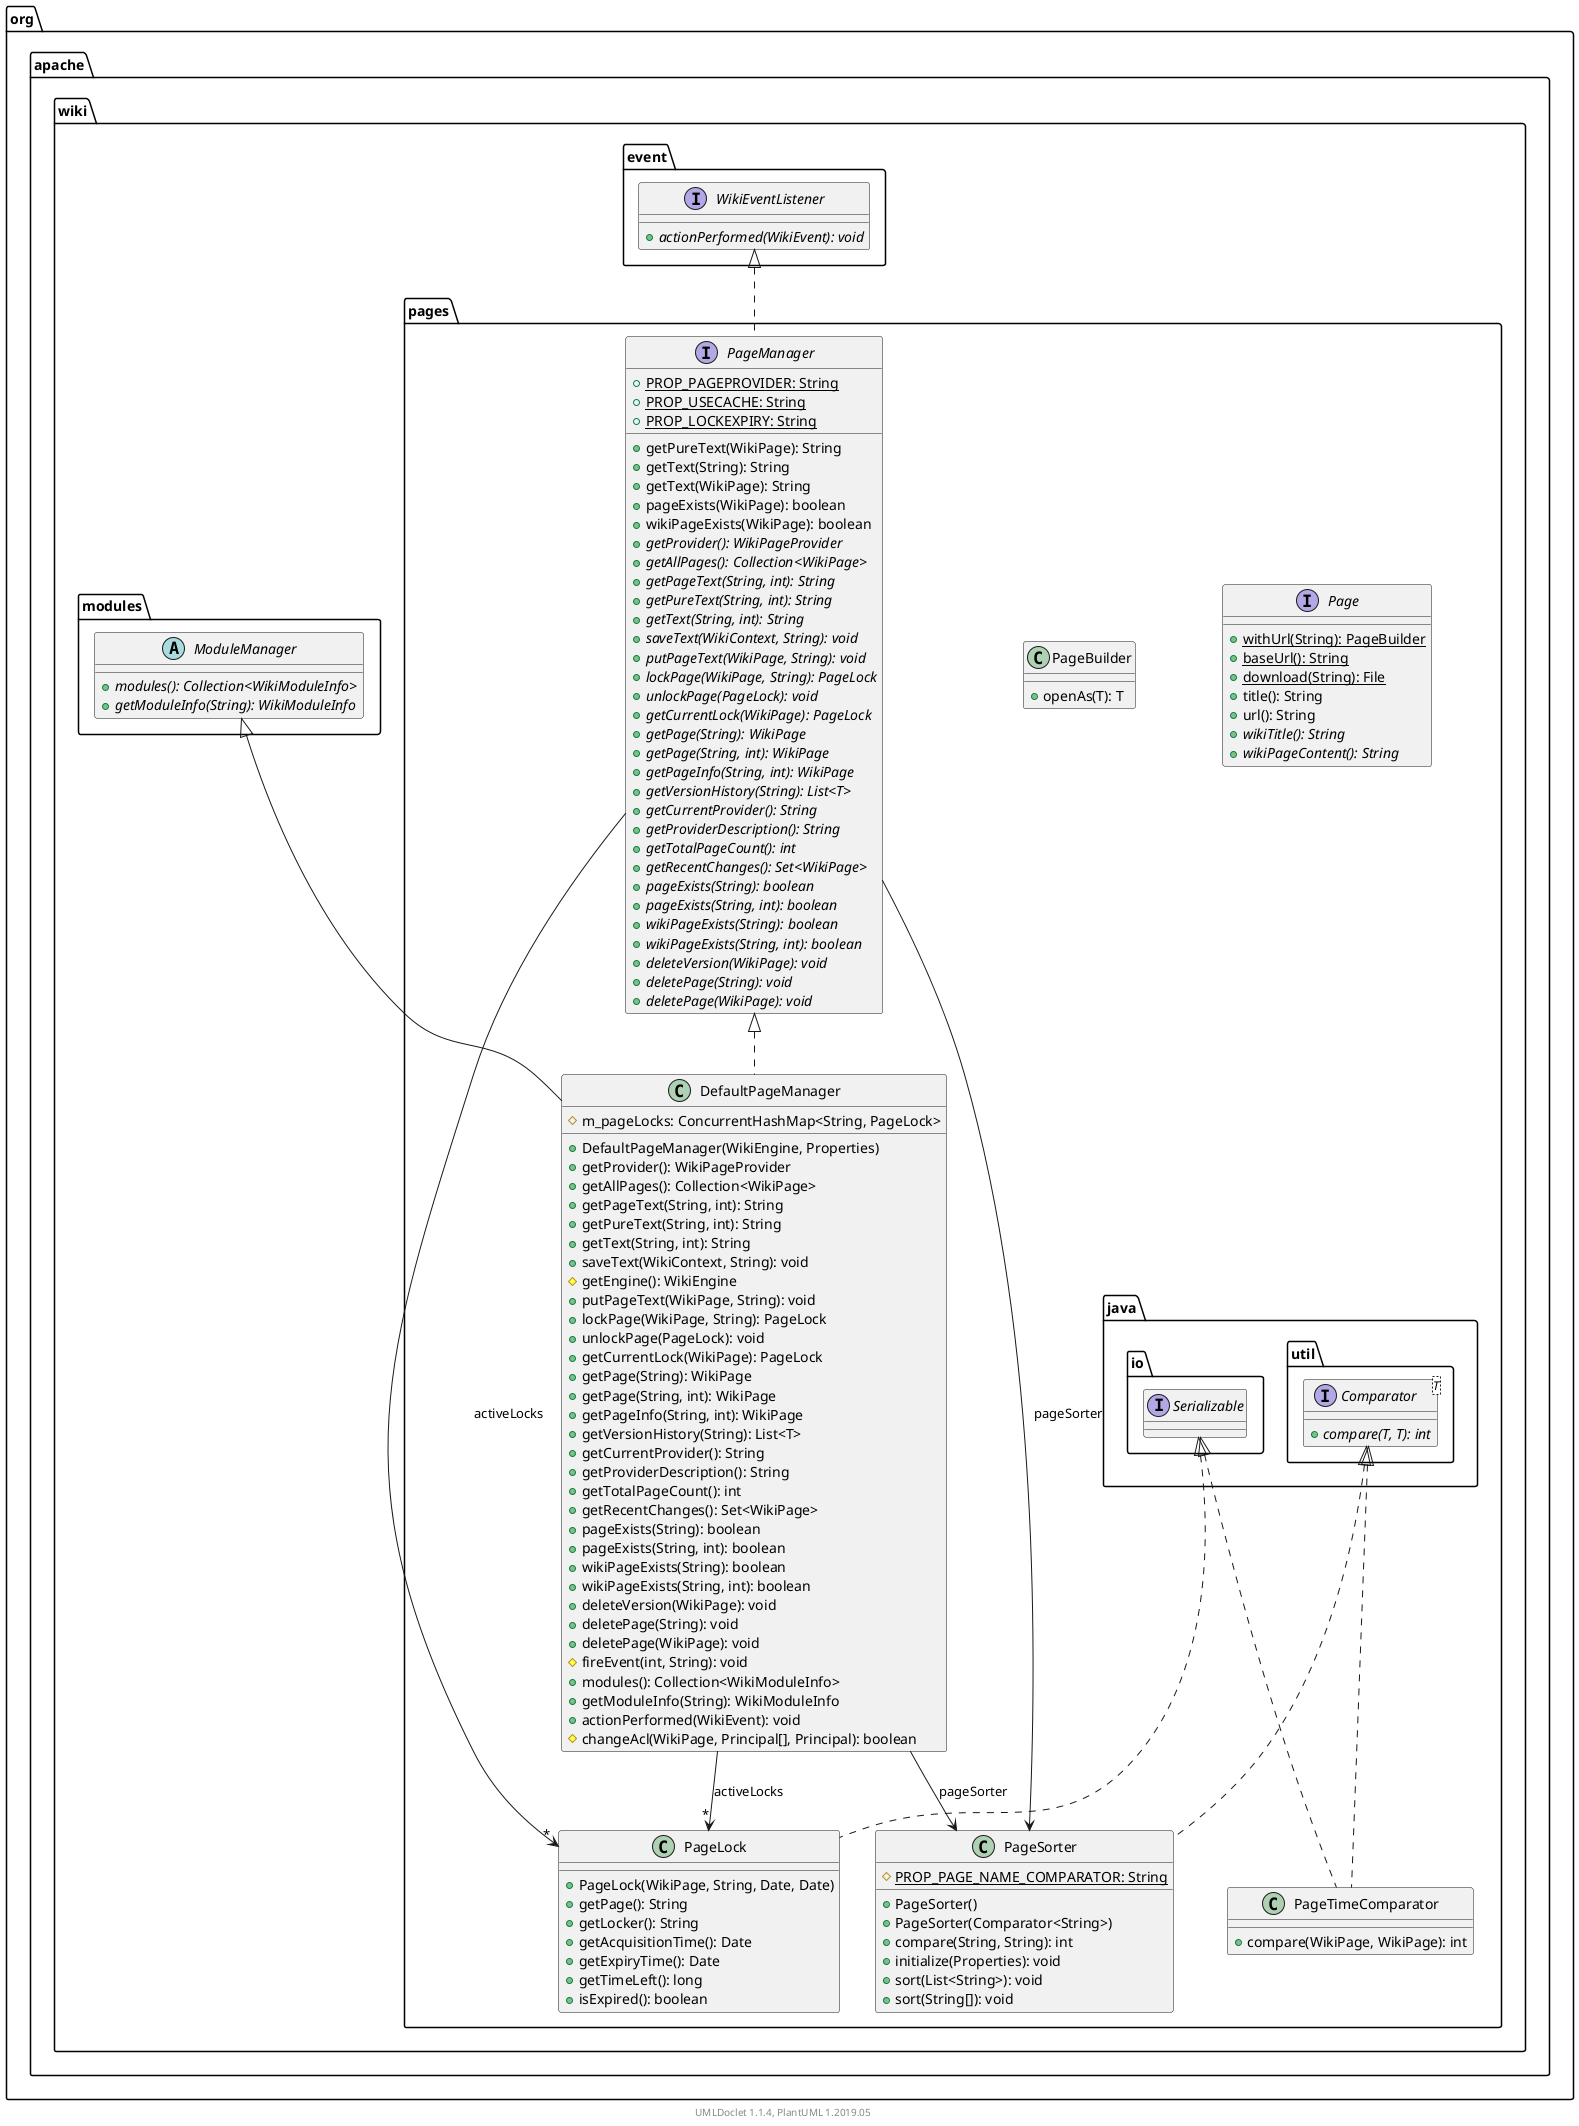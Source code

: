 @startuml

    namespace org.apache.wiki.pages {

        interface Page [[Page.html]] {
            {static} +withUrl(String): PageBuilder
            {static} +baseUrl(): String
            {static} +download(String): File
            +title(): String
            +url(): String
            {abstract} +wikiTitle(): String
            {abstract} +wikiPageContent(): String
        }

        class PageBuilder [[PageBuilder.html]] {
            +openAs(T): T
        }

        class PageLock [[PageLock.html]] {
            +PageLock(WikiPage, String, Date, Date)
            +getPage(): String
            +getLocker(): String
            +getAcquisitionTime(): Date
            +getExpiryTime(): Date
            +getTimeLeft(): long
            +isExpired(): boolean
        }

        interface PageManager [[PageManager.html]] {
            {static} +PROP_PAGEPROVIDER: String
            {static} +PROP_USECACHE: String
            {static} +PROP_LOCKEXPIRY: String
            +getPureText(WikiPage): String
            +getText(String): String
            +getText(WikiPage): String
            +pageExists(WikiPage): boolean
            +wikiPageExists(WikiPage): boolean
            {abstract} +getProvider(): WikiPageProvider
            {abstract} +getAllPages(): Collection<WikiPage>
            {abstract} +getPageText(String, int): String
            {abstract} +getPureText(String, int): String
            {abstract} +getText(String, int): String
            {abstract} +saveText(WikiContext, String): void
            {abstract} +putPageText(WikiPage, String): void
            {abstract} +lockPage(WikiPage, String): PageLock
            {abstract} +unlockPage(PageLock): void
            {abstract} +getCurrentLock(WikiPage): PageLock
            {abstract} +getPage(String): WikiPage
            {abstract} +getPage(String, int): WikiPage
            {abstract} +getPageInfo(String, int): WikiPage
            {abstract} +getVersionHistory(String): List<T>
            {abstract} +getCurrentProvider(): String
            {abstract} +getProviderDescription(): String
            {abstract} +getTotalPageCount(): int
            {abstract} +getRecentChanges(): Set<WikiPage>
            {abstract} +pageExists(String): boolean
            {abstract} +pageExists(String, int): boolean
            {abstract} +wikiPageExists(String): boolean
            {abstract} +wikiPageExists(String, int): boolean
            {abstract} +deleteVersion(WikiPage): void
            {abstract} +deletePage(String): void
            {abstract} +deletePage(WikiPage): void
        }

        class PageSorter [[PageSorter.html]] {
            {static} #PROP_PAGE_NAME_COMPARATOR: String
            +PageSorter()
            +PageSorter(Comparator<String>)
            +compare(String, String): int
            +initialize(Properties): void
            +sort(List<String>): void
            +sort(String[]): void
        }

        class DefaultPageManager [[DefaultPageManager.html]] {
            #m_pageLocks: ConcurrentHashMap<String, PageLock>
            +DefaultPageManager(WikiEngine, Properties)
            +getProvider(): WikiPageProvider
            +getAllPages(): Collection<WikiPage>
            +getPageText(String, int): String
            +getPureText(String, int): String
            +getText(String, int): String
            +saveText(WikiContext, String): void
            #getEngine(): WikiEngine
            +putPageText(WikiPage, String): void
            +lockPage(WikiPage, String): PageLock
            +unlockPage(PageLock): void
            +getCurrentLock(WikiPage): PageLock
            +getPage(String): WikiPage
            +getPage(String, int): WikiPage
            +getPageInfo(String, int): WikiPage
            +getVersionHistory(String): List<T>
            +getCurrentProvider(): String
            +getProviderDescription(): String
            +getTotalPageCount(): int
            +getRecentChanges(): Set<WikiPage>
            +pageExists(String): boolean
            +pageExists(String, int): boolean
            +wikiPageExists(String): boolean
            +wikiPageExists(String, int): boolean
            +deleteVersion(WikiPage): void
            +deletePage(String): void
            +deletePage(WikiPage): void
            #fireEvent(int, String): void
            +modules(): Collection<WikiModuleInfo>
            +getModuleInfo(String): WikiModuleInfo
            +actionPerformed(WikiEvent): void
            #changeAcl(WikiPage, Principal[], Principal): boolean
        }

        class PageTimeComparator [[PageTimeComparator.html]] {
            +compare(WikiPage, WikiPage): int
        }

        interface java.io.Serializable
        java.io.Serializable <|.. PageLock

        interface org.apache.wiki.event.WikiEventListener {
            {abstract} +actionPerformed(WikiEvent): void
        }
        org.apache.wiki.event.WikiEventListener <|.. PageManager

        interface java.util.Comparator<T> {
            {abstract} +compare(T, T): int
        }
        java.util.Comparator <|.. PageSorter

        abstract class org.apache.wiki.modules.ModuleManager {
            {abstract} +modules(): Collection<WikiModuleInfo>
            {abstract} +getModuleInfo(String): WikiModuleInfo
        }
        org.apache.wiki.modules.ModuleManager <|-- DefaultPageManager

        PageManager <|.. DefaultPageManager

        java.util.Comparator <|.. PageTimeComparator

        java.io.Serializable <|.. PageTimeComparator

        PageManager --> "*" PageLock: activeLocks

        PageManager --> PageSorter: pageSorter

        DefaultPageManager --> "*" PageLock: activeLocks

        DefaultPageManager --> PageSorter: pageSorter

    }


    center footer UMLDoclet 1.1.4, PlantUML 1.2019.05
@enduml
